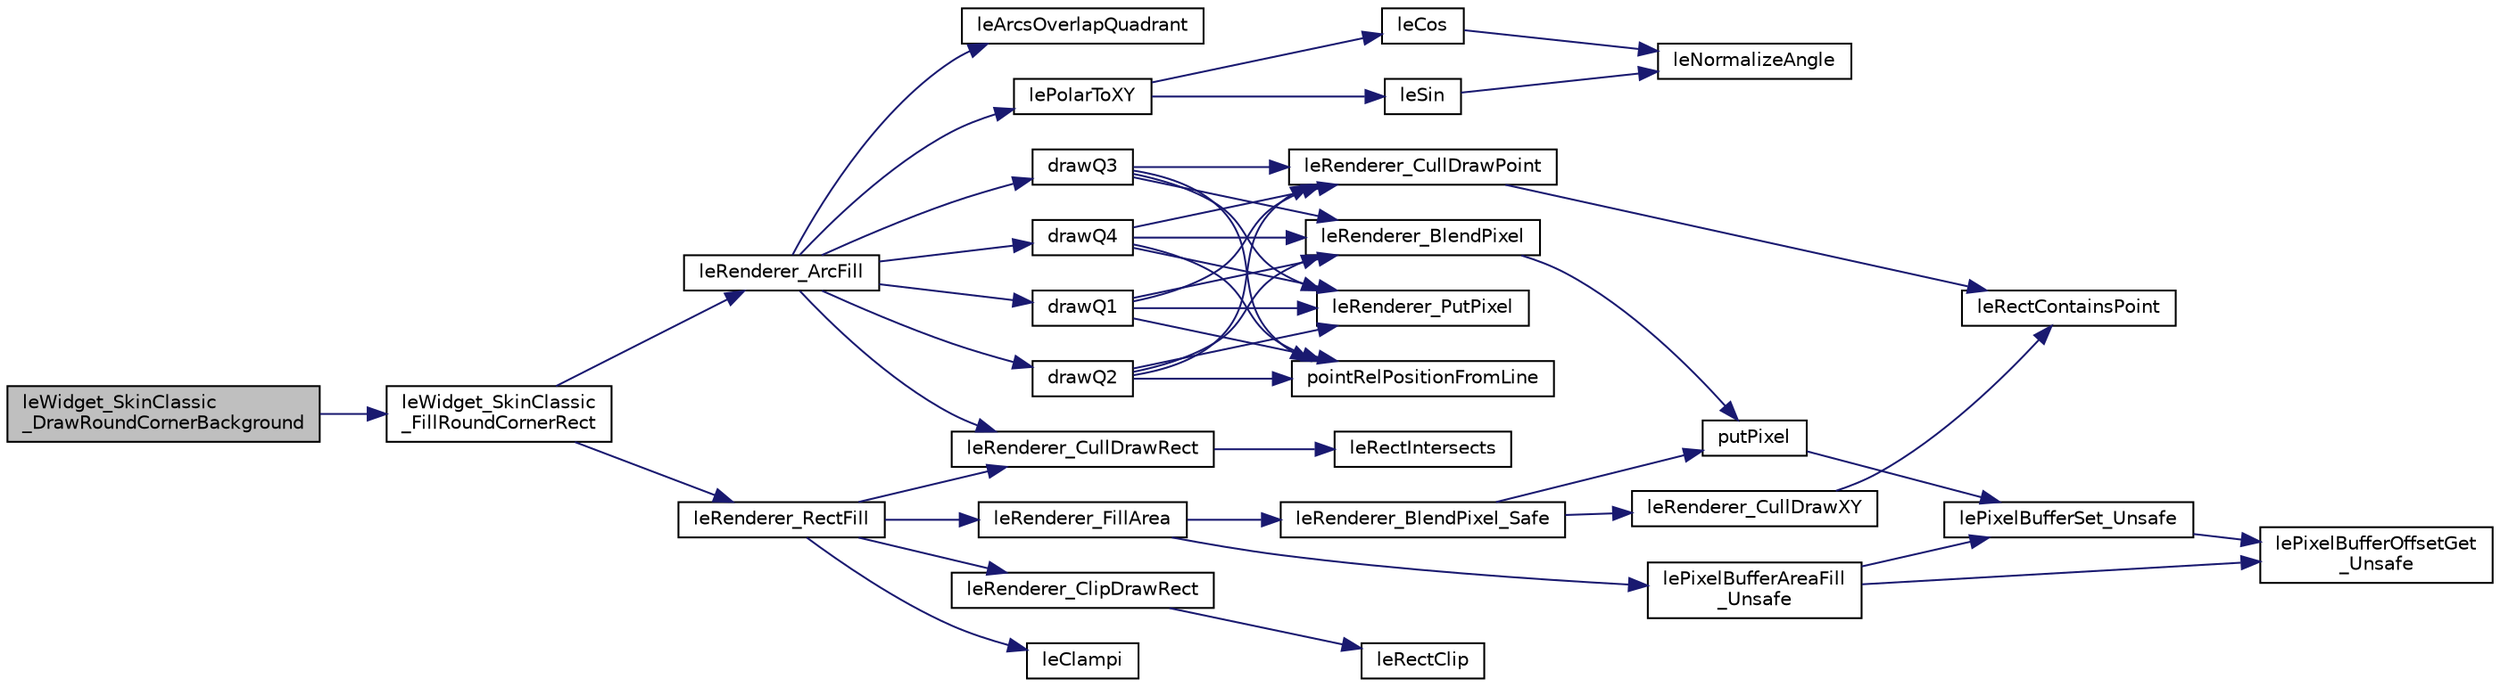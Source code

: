 digraph "leWidget_SkinClassic_DrawRoundCornerBackground"
{
 // LATEX_PDF_SIZE
  edge [fontname="Helvetica",fontsize="10",labelfontname="Helvetica",labelfontsize="10"];
  node [fontname="Helvetica",fontsize="10",shape=record];
  rankdir="LR";
  Node1 [label="leWidget_SkinClassic\l_DrawRoundCornerBackground",height=0.2,width=0.4,color="black", fillcolor="grey75", style="filled", fontcolor="black",tooltip=" "];
  Node1 -> Node2 [color="midnightblue",fontsize="10",style="solid",fontname="Helvetica"];
  Node2 [label="leWidget_SkinClassic\l_FillRoundCornerRect",height=0.2,width=0.4,color="black", fillcolor="white", style="filled",URL="$legato__widget__skin__classic__common_8c.html#a2a7caae9761a9b6158a080297569a082",tooltip=" "];
  Node2 -> Node3 [color="midnightblue",fontsize="10",style="solid",fontname="Helvetica"];
  Node3 [label="leRenderer_ArcFill",height=0.2,width=0.4,color="black", fillcolor="white", style="filled",URL="$legato__draw__arc_8c.html#a9f7699c12df52585cf6e5f29c8c97a88",tooltip=" "];
  Node3 -> Node4 [color="midnightblue",fontsize="10",style="solid",fontname="Helvetica"];
  Node4 [label="drawQ1",height=0.2,width=0.4,color="black", fillcolor="white", style="filled",URL="$legato__draw__arc_8c.html#a13a03606b8c2a26e466831af547c112d",tooltip=" "];
  Node4 -> Node5 [color="midnightblue",fontsize="10",style="solid",fontname="Helvetica"];
  Node5 [label="leRenderer_BlendPixel",height=0.2,width=0.4,color="black", fillcolor="white", style="filled",URL="$legato__draw_8c.html#af81f2f4cfe7f8a0412174677151a41b8",tooltip=" "];
  Node5 -> Node6 [color="midnightblue",fontsize="10",style="solid",fontname="Helvetica"];
  Node6 [label="putPixel",height=0.2,width=0.4,color="black", fillcolor="white", style="filled",URL="$legato__draw_8c.html#a44d112db78ddddd19c61056a816967f6",tooltip=" "];
  Node6 -> Node7 [color="midnightblue",fontsize="10",style="solid",fontname="Helvetica"];
  Node7 [label="lePixelBufferSet_Unsafe",height=0.2,width=0.4,color="black", fillcolor="white", style="filled",URL="$legato__pixelbuffer_8c.html#a59ec7b62436ec8e72b5627c4ac04e4e5",tooltip=" "];
  Node7 -> Node8 [color="midnightblue",fontsize="10",style="solid",fontname="Helvetica"];
  Node8 [label="lePixelBufferOffsetGet\l_Unsafe",height=0.2,width=0.4,color="black", fillcolor="white", style="filled",URL="$legato__pixelbuffer_8c.html#a4755b271a3f8b3550828220a46ff39e8",tooltip=" "];
  Node4 -> Node9 [color="midnightblue",fontsize="10",style="solid",fontname="Helvetica"];
  Node9 [label="leRenderer_CullDrawPoint",height=0.2,width=0.4,color="black", fillcolor="white", style="filled",URL="$legato__renderer_8c.html#af25140185a935b0973d55d49eb480fcd",tooltip=" "];
  Node9 -> Node10 [color="midnightblue",fontsize="10",style="solid",fontname="Helvetica"];
  Node10 [label="leRectContainsPoint",height=0.2,width=0.4,color="black", fillcolor="white", style="filled",URL="$legato__rect_8c.html#af3d4b3e3b867d2a34f75985366000b97",tooltip=" "];
  Node4 -> Node11 [color="midnightblue",fontsize="10",style="solid",fontname="Helvetica"];
  Node11 [label="leRenderer_PutPixel",height=0.2,width=0.4,color="black", fillcolor="white", style="filled",URL="$legato__draw_8c.html#a5bd8b3cb9a506b9253c8f3dcf1b8df31",tooltip=" "];
  Node4 -> Node12 [color="midnightblue",fontsize="10",style="solid",fontname="Helvetica"];
  Node12 [label="pointRelPositionFromLine",height=0.2,width=0.4,color="black", fillcolor="white", style="filled",URL="$legato__draw__arc_8c.html#ac029e856ac5ffbb57baf3e8434386872",tooltip=" "];
  Node3 -> Node13 [color="midnightblue",fontsize="10",style="solid",fontname="Helvetica"];
  Node13 [label="drawQ2",height=0.2,width=0.4,color="black", fillcolor="white", style="filled",URL="$legato__draw__arc_8c.html#a20cedc9c498e6ae6ac5ef404fb58a31a",tooltip=" "];
  Node13 -> Node5 [color="midnightblue",fontsize="10",style="solid",fontname="Helvetica"];
  Node13 -> Node9 [color="midnightblue",fontsize="10",style="solid",fontname="Helvetica"];
  Node13 -> Node11 [color="midnightblue",fontsize="10",style="solid",fontname="Helvetica"];
  Node13 -> Node12 [color="midnightblue",fontsize="10",style="solid",fontname="Helvetica"];
  Node3 -> Node14 [color="midnightblue",fontsize="10",style="solid",fontname="Helvetica"];
  Node14 [label="drawQ3",height=0.2,width=0.4,color="black", fillcolor="white", style="filled",URL="$legato__draw__arc_8c.html#a221e5c1e099ed8e74886df9eacba0ca3",tooltip=" "];
  Node14 -> Node5 [color="midnightblue",fontsize="10",style="solid",fontname="Helvetica"];
  Node14 -> Node9 [color="midnightblue",fontsize="10",style="solid",fontname="Helvetica"];
  Node14 -> Node11 [color="midnightblue",fontsize="10",style="solid",fontname="Helvetica"];
  Node14 -> Node12 [color="midnightblue",fontsize="10",style="solid",fontname="Helvetica"];
  Node3 -> Node15 [color="midnightblue",fontsize="10",style="solid",fontname="Helvetica"];
  Node15 [label="drawQ4",height=0.2,width=0.4,color="black", fillcolor="white", style="filled",URL="$legato__draw__arc_8c.html#a7de24c7bbcc7db7c43d89fdd66f274f6",tooltip=" "];
  Node15 -> Node5 [color="midnightblue",fontsize="10",style="solid",fontname="Helvetica"];
  Node15 -> Node9 [color="midnightblue",fontsize="10",style="solid",fontname="Helvetica"];
  Node15 -> Node11 [color="midnightblue",fontsize="10",style="solid",fontname="Helvetica"];
  Node15 -> Node12 [color="midnightblue",fontsize="10",style="solid",fontname="Helvetica"];
  Node3 -> Node16 [color="midnightblue",fontsize="10",style="solid",fontname="Helvetica"];
  Node16 [label="leArcsOverlapQuadrant",height=0.2,width=0.4,color="black", fillcolor="white", style="filled",URL="$legato__math_8c.html#ac8fa4d3fdca450d73cb52d557e683c54",tooltip=" "];
  Node3 -> Node17 [color="midnightblue",fontsize="10",style="solid",fontname="Helvetica"];
  Node17 [label="lePolarToXY",height=0.2,width=0.4,color="black", fillcolor="white", style="filled",URL="$legato__math_8c.html#a1c17d8c4a68495b34232e3d0c006c980",tooltip=" "];
  Node17 -> Node18 [color="midnightblue",fontsize="10",style="solid",fontname="Helvetica"];
  Node18 [label="leCos",height=0.2,width=0.4,color="black", fillcolor="white", style="filled",URL="$legato__math_8c.html#a185107bf2b3ccd75aa0255f392ac8bd6",tooltip=" "];
  Node18 -> Node19 [color="midnightblue",fontsize="10",style="solid",fontname="Helvetica"];
  Node19 [label="leNormalizeAngle",height=0.2,width=0.4,color="black", fillcolor="white", style="filled",URL="$legato__math_8c.html#a1c7998e4045fa9bac4f1255392835314",tooltip=" "];
  Node17 -> Node20 [color="midnightblue",fontsize="10",style="solid",fontname="Helvetica"];
  Node20 [label="leSin",height=0.2,width=0.4,color="black", fillcolor="white", style="filled",URL="$legato__math_8c.html#aeada039714dd8ec67eb162207c0219f1",tooltip=" "];
  Node20 -> Node19 [color="midnightblue",fontsize="10",style="solid",fontname="Helvetica"];
  Node3 -> Node21 [color="midnightblue",fontsize="10",style="solid",fontname="Helvetica"];
  Node21 [label="leRenderer_CullDrawRect",height=0.2,width=0.4,color="black", fillcolor="white", style="filled",URL="$legato__renderer_8c.html#a44a51a15a56b9b06042807e28ccdbfa9",tooltip=" "];
  Node21 -> Node22 [color="midnightblue",fontsize="10",style="solid",fontname="Helvetica"];
  Node22 [label="leRectIntersects",height=0.2,width=0.4,color="black", fillcolor="white", style="filled",URL="$legato__rect_8c.html#a3ae2e8d6ed6a3a5af11b9273fb02195d",tooltip=" "];
  Node2 -> Node23 [color="midnightblue",fontsize="10",style="solid",fontname="Helvetica"];
  Node23 [label="leRenderer_RectFill",height=0.2,width=0.4,color="black", fillcolor="white", style="filled",URL="$legato__draw__rect_8c.html#a432790e69305862f9c948d76b97c1972",tooltip=" "];
  Node23 -> Node24 [color="midnightblue",fontsize="10",style="solid",fontname="Helvetica"];
  Node24 [label="leClampi",height=0.2,width=0.4,color="black", fillcolor="white", style="filled",URL="$legato__math_8c.html#affae9f4108ffcaa4874007c797638977",tooltip=" "];
  Node23 -> Node25 [color="midnightblue",fontsize="10",style="solid",fontname="Helvetica"];
  Node25 [label="leRenderer_ClipDrawRect",height=0.2,width=0.4,color="black", fillcolor="white", style="filled",URL="$legato__renderer_8c.html#ac36b73cb9733f69bd771a3cdf4131c8c",tooltip=" "];
  Node25 -> Node26 [color="midnightblue",fontsize="10",style="solid",fontname="Helvetica"];
  Node26 [label="leRectClip",height=0.2,width=0.4,color="black", fillcolor="white", style="filled",URL="$legato__rect_8c.html#ac19d2a378a0bed1eb149afa2c07256be",tooltip=" "];
  Node23 -> Node21 [color="midnightblue",fontsize="10",style="solid",fontname="Helvetica"];
  Node23 -> Node27 [color="midnightblue",fontsize="10",style="solid",fontname="Helvetica"];
  Node27 [label="leRenderer_FillArea",height=0.2,width=0.4,color="black", fillcolor="white", style="filled",URL="$legato__draw_8c.html#a6b3d5367444072139d9224ed3b9f6980",tooltip=" "];
  Node27 -> Node28 [color="midnightblue",fontsize="10",style="solid",fontname="Helvetica"];
  Node28 [label="lePixelBufferAreaFill\l_Unsafe",height=0.2,width=0.4,color="black", fillcolor="white", style="filled",URL="$legato__pixelbuffer_8c.html#aaff69dcee69706cd40f85e6010986036",tooltip=" "];
  Node28 -> Node8 [color="midnightblue",fontsize="10",style="solid",fontname="Helvetica"];
  Node28 -> Node7 [color="midnightblue",fontsize="10",style="solid",fontname="Helvetica"];
  Node27 -> Node29 [color="midnightblue",fontsize="10",style="solid",fontname="Helvetica"];
  Node29 [label="leRenderer_BlendPixel_Safe",height=0.2,width=0.4,color="black", fillcolor="white", style="filled",URL="$legato__draw_8c.html#ae746106ef1bbf1278848dd60d16a1c7c",tooltip=" "];
  Node29 -> Node30 [color="midnightblue",fontsize="10",style="solid",fontname="Helvetica"];
  Node30 [label="leRenderer_CullDrawXY",height=0.2,width=0.4,color="black", fillcolor="white", style="filled",URL="$legato__renderer_8c.html#a679ab77db1e6d03532119f499a65b2ca",tooltip=" "];
  Node30 -> Node10 [color="midnightblue",fontsize="10",style="solid",fontname="Helvetica"];
  Node29 -> Node6 [color="midnightblue",fontsize="10",style="solid",fontname="Helvetica"];
}
